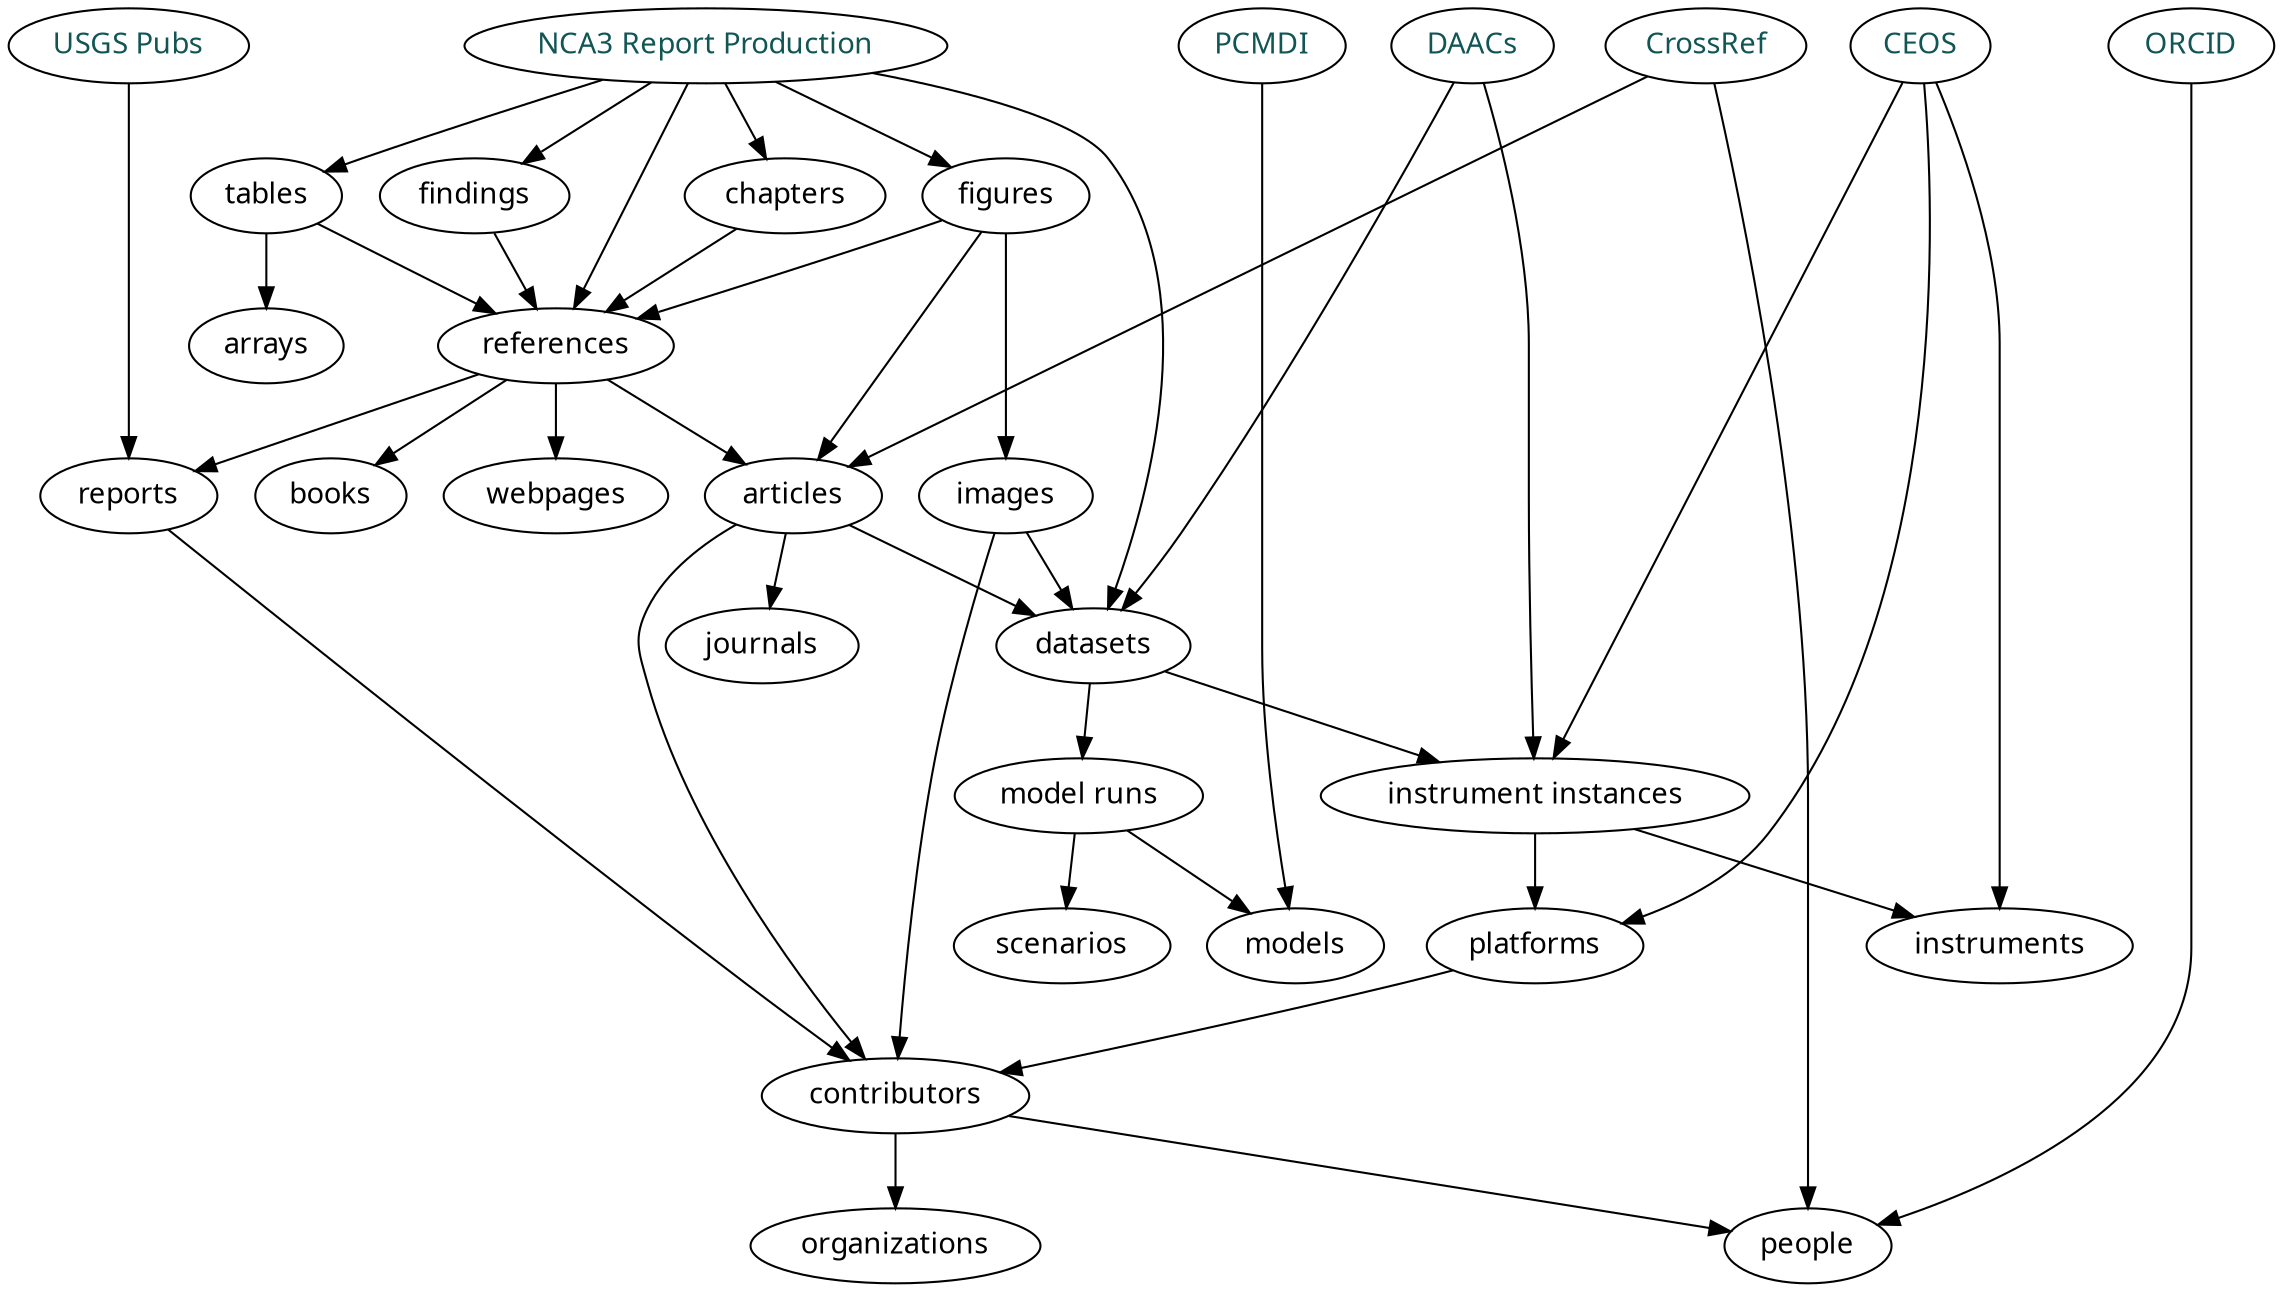 digraph growth {
    node [fontname=Lucida; ];

    nca3 -> chapters;
    nca3 -> figures;
    nca3 -> findings;
    nca3 -> tables;
    nca3 -> references;
    nca3 -> datasets;
    images -> datasets;
    figures -> images;
    tables -> arrays;
    figures -> articles;
    articles -> journals;
    articles -> contributors;
    chapters -> references;
    findings -> references;
    tables -> references;
    references -> books;
    references -> webpages;
    references -> articles;
        articles -> datasets;
    references -> reports;
        reports -> contributors;
    contributors -> people;
    contributors -> organizations;
    datasets -> model_runs;
        model_runs -> models;
        model_runs -> scenarios;
    datasets -> instrument_instances;
        instrument_instances -> platforms;
        instrument_instances -> instruments;
    images -> contributors;
    daacs -> datasets;
    daacs -> instrument_instances;
    ceos -> platforms;
    platforms -> contributors;
    ceos -> instruments;
    crossref -> articles;
    orcid -> people;
    ceos -> instrument_instances;
    crossref -> people;
    figures -> references;
    usgs_pubs -> reports;
    pcmdi -> models;

    instrument_instances [label="instrument instances"];
    model_runs [label="model runs"];

    daacs [label="DAACs"];
    ceos [label="CEOS"];
    nca3 [label="NCA3 Report Production"];
    orcid [label="ORCID"];
    crossref [label="CrossRef"];
    usgs_pubs [label="USGS Pubs"];
    pcmdi [label="PCMDI"];

    daacs,ceos,nca3,orcid,crossref,usgs_pubs,pcmdi [fontcolor="#115555"];

    {rank=same; ceos, daacs, nca3, usgs_pubs, crossref, orcid, pcmdi}
}

